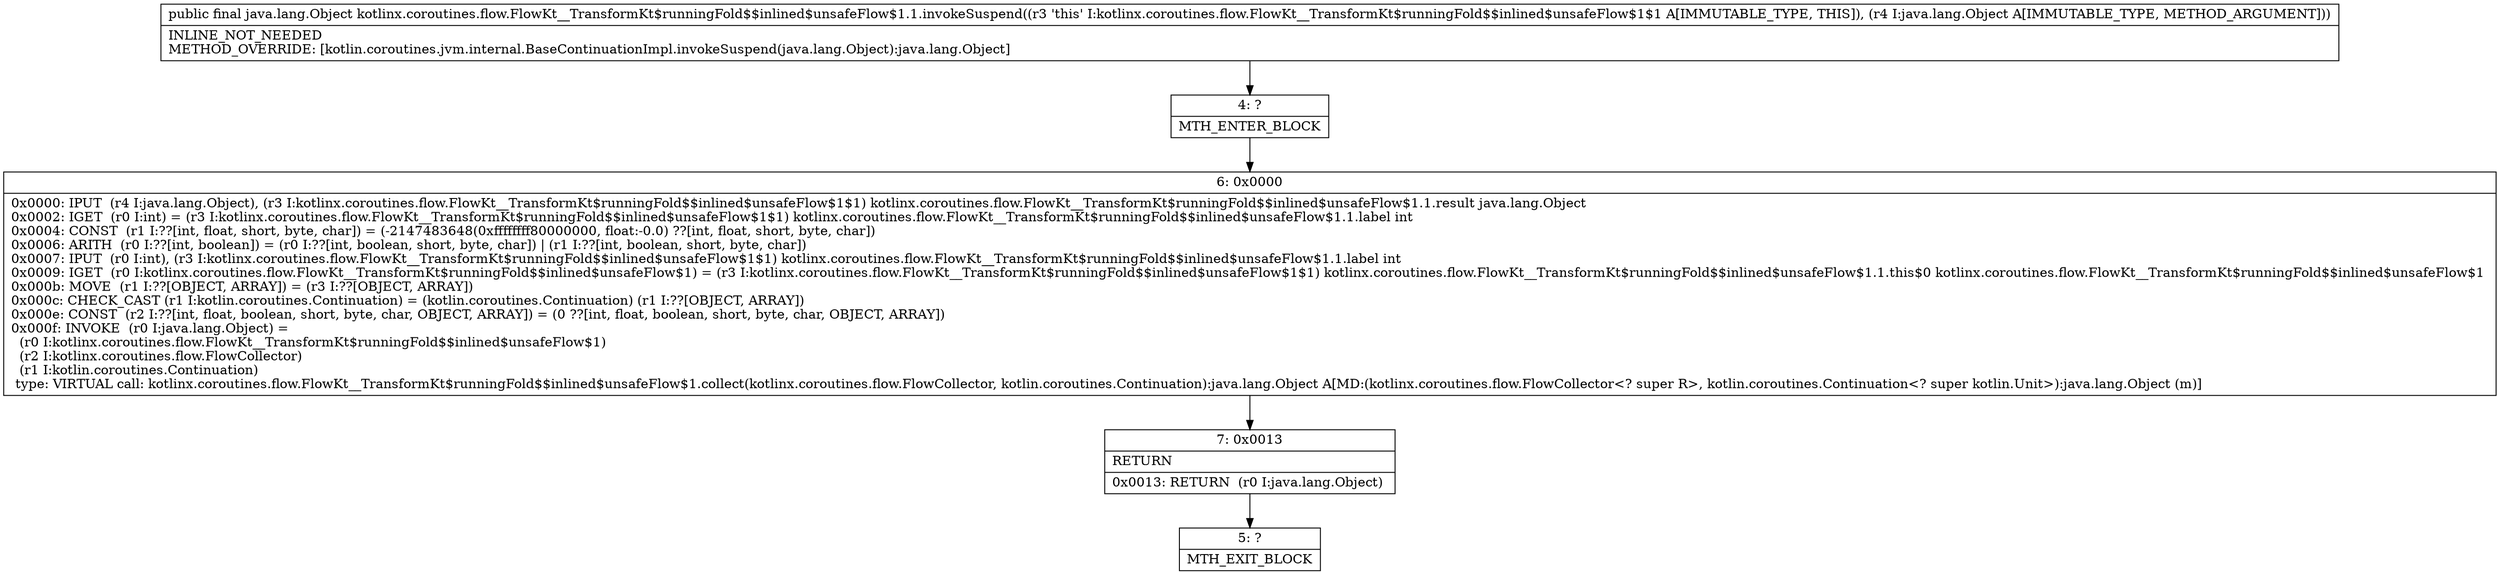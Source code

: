 digraph "CFG forkotlinx.coroutines.flow.FlowKt__TransformKt$runningFold$$inlined$unsafeFlow$1.1.invokeSuspend(Ljava\/lang\/Object;)Ljava\/lang\/Object;" {
Node_4 [shape=record,label="{4\:\ ?|MTH_ENTER_BLOCK\l}"];
Node_6 [shape=record,label="{6\:\ 0x0000|0x0000: IPUT  (r4 I:java.lang.Object), (r3 I:kotlinx.coroutines.flow.FlowKt__TransformKt$runningFold$$inlined$unsafeFlow$1$1) kotlinx.coroutines.flow.FlowKt__TransformKt$runningFold$$inlined$unsafeFlow$1.1.result java.lang.Object \l0x0002: IGET  (r0 I:int) = (r3 I:kotlinx.coroutines.flow.FlowKt__TransformKt$runningFold$$inlined$unsafeFlow$1$1) kotlinx.coroutines.flow.FlowKt__TransformKt$runningFold$$inlined$unsafeFlow$1.1.label int \l0x0004: CONST  (r1 I:??[int, float, short, byte, char]) = (\-2147483648(0xffffffff80000000, float:\-0.0) ??[int, float, short, byte, char]) \l0x0006: ARITH  (r0 I:??[int, boolean]) = (r0 I:??[int, boolean, short, byte, char]) \| (r1 I:??[int, boolean, short, byte, char]) \l0x0007: IPUT  (r0 I:int), (r3 I:kotlinx.coroutines.flow.FlowKt__TransformKt$runningFold$$inlined$unsafeFlow$1$1) kotlinx.coroutines.flow.FlowKt__TransformKt$runningFold$$inlined$unsafeFlow$1.1.label int \l0x0009: IGET  (r0 I:kotlinx.coroutines.flow.FlowKt__TransformKt$runningFold$$inlined$unsafeFlow$1) = (r3 I:kotlinx.coroutines.flow.FlowKt__TransformKt$runningFold$$inlined$unsafeFlow$1$1) kotlinx.coroutines.flow.FlowKt__TransformKt$runningFold$$inlined$unsafeFlow$1.1.this$0 kotlinx.coroutines.flow.FlowKt__TransformKt$runningFold$$inlined$unsafeFlow$1 \l0x000b: MOVE  (r1 I:??[OBJECT, ARRAY]) = (r3 I:??[OBJECT, ARRAY]) \l0x000c: CHECK_CAST (r1 I:kotlin.coroutines.Continuation) = (kotlin.coroutines.Continuation) (r1 I:??[OBJECT, ARRAY]) \l0x000e: CONST  (r2 I:??[int, float, boolean, short, byte, char, OBJECT, ARRAY]) = (0 ??[int, float, boolean, short, byte, char, OBJECT, ARRAY]) \l0x000f: INVOKE  (r0 I:java.lang.Object) = \l  (r0 I:kotlinx.coroutines.flow.FlowKt__TransformKt$runningFold$$inlined$unsafeFlow$1)\l  (r2 I:kotlinx.coroutines.flow.FlowCollector)\l  (r1 I:kotlin.coroutines.Continuation)\l type: VIRTUAL call: kotlinx.coroutines.flow.FlowKt__TransformKt$runningFold$$inlined$unsafeFlow$1.collect(kotlinx.coroutines.flow.FlowCollector, kotlin.coroutines.Continuation):java.lang.Object A[MD:(kotlinx.coroutines.flow.FlowCollector\<? super R\>, kotlin.coroutines.Continuation\<? super kotlin.Unit\>):java.lang.Object (m)]\l}"];
Node_7 [shape=record,label="{7\:\ 0x0013|RETURN\l|0x0013: RETURN  (r0 I:java.lang.Object) \l}"];
Node_5 [shape=record,label="{5\:\ ?|MTH_EXIT_BLOCK\l}"];
MethodNode[shape=record,label="{public final java.lang.Object kotlinx.coroutines.flow.FlowKt__TransformKt$runningFold$$inlined$unsafeFlow$1.1.invokeSuspend((r3 'this' I:kotlinx.coroutines.flow.FlowKt__TransformKt$runningFold$$inlined$unsafeFlow$1$1 A[IMMUTABLE_TYPE, THIS]), (r4 I:java.lang.Object A[IMMUTABLE_TYPE, METHOD_ARGUMENT]))  | INLINE_NOT_NEEDED\lMETHOD_OVERRIDE: [kotlin.coroutines.jvm.internal.BaseContinuationImpl.invokeSuspend(java.lang.Object):java.lang.Object]\l}"];
MethodNode -> Node_4;Node_4 -> Node_6;
Node_6 -> Node_7;
Node_7 -> Node_5;
}

